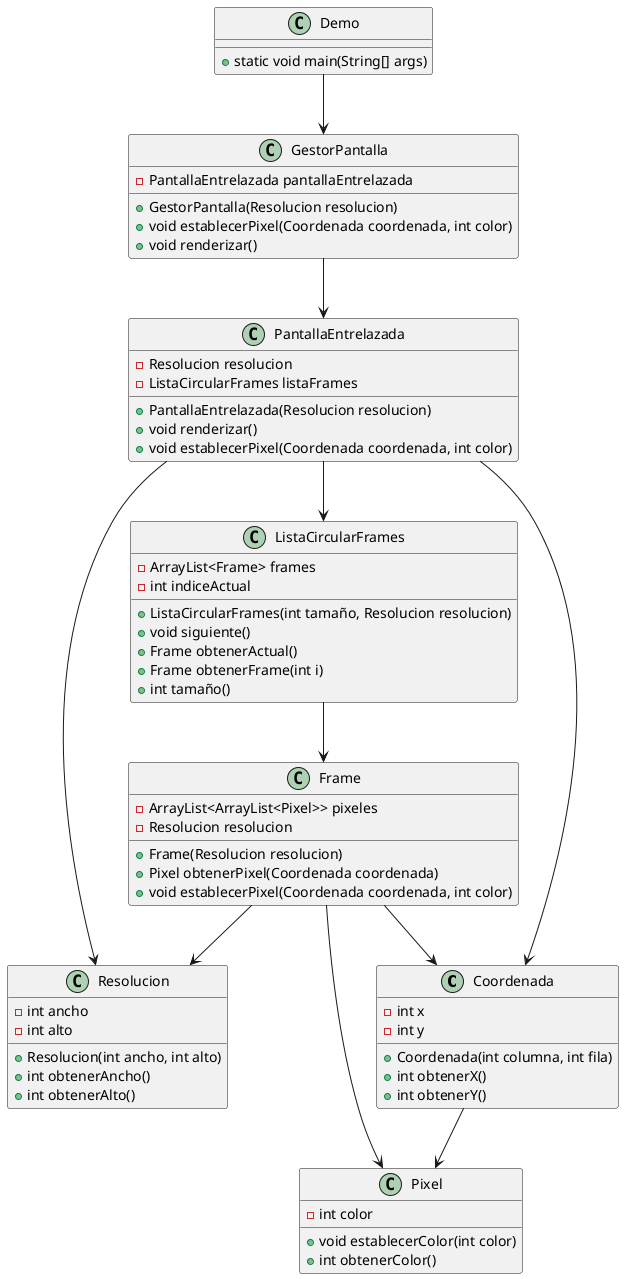 @startuml
class Coordenada {
    - int x
    - int y
    + Coordenada(int columna, int fila)
    + int obtenerX()
    + int obtenerY()
}

class Pixel {
    - int color
    + void establecerColor(int color)
    + int obtenerColor()
}

class Resolucion {
    - int ancho
    - int alto
    + Resolucion(int ancho, int alto)
    + int obtenerAncho()
    + int obtenerAlto()
}

class Frame {
    - ArrayList<ArrayList<Pixel>> pixeles
    - Resolucion resolucion
    + Frame(Resolucion resolucion)
    + Pixel obtenerPixel(Coordenada coordenada)
    + void establecerPixel(Coordenada coordenada, int color)
}

class ListaCircularFrames {
    - ArrayList<Frame> frames
    - int indiceActual
    + ListaCircularFrames(int tamaño, Resolucion resolucion)
    + void siguiente()
    + Frame obtenerActual()
    + Frame obtenerFrame(int i)
    + int tamaño()
}

class PantallaEntrelazada {
    - Resolucion resolucion
    - ListaCircularFrames listaFrames
    + PantallaEntrelazada(Resolucion resolucion)
    + void renderizar()
    + void establecerPixel(Coordenada coordenada, int color)
}

class GestorPantalla {
    - PantallaEntrelazada pantallaEntrelazada
    + GestorPantalla(Resolucion resolucion)
    + void establecerPixel(Coordenada coordenada, int color)
    + void renderizar()
}

class Demo {
    + static void main(String[] args)
}

Coordenada --> Pixel
Frame --> Coordenada
Frame --> Pixel
Frame --> Resolucion
ListaCircularFrames --> Frame
PantallaEntrelazada --> Resolucion
PantallaEntrelazada --> ListaCircularFrames
PantallaEntrelazada --> Coordenada
GestorPantalla --> PantallaEntrelazada
Demo --> GestorPantalla
@enduml